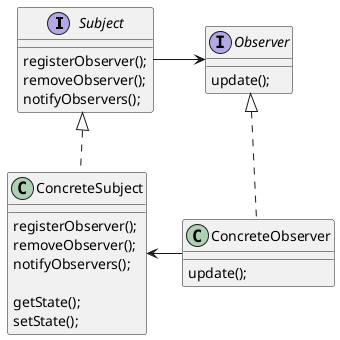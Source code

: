 @startuml
'https://plantuml.com/class-diagram

interface Subject {
    registerObserver();
    removeObserver();
    notifyObservers();
}

interface Observer {
    update();
}

class ConcreteSubject {
    registerObserver();
    removeObserver();
    notifyObservers();

    getState();
    setState();
}

class ConcreteObserver {
    update();
}

Subject <|.. ConcreteSubject
Observer <|.. ConcreteObserver
Subject -> Observer
ConcreteSubject <- ConcreteObserver

@enduml